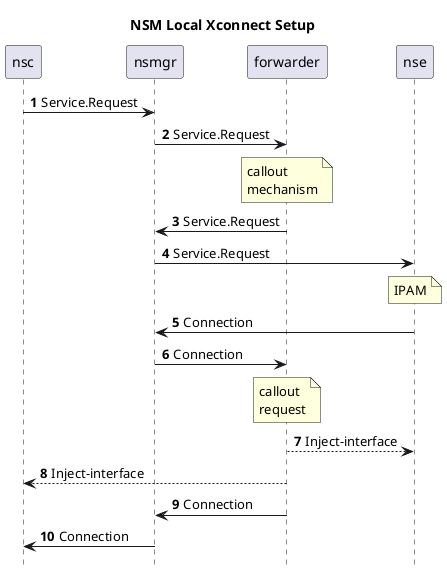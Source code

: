 @startuml
autonumber
hide footbox
title NSM Local Xconnect Setup
participant nsc as NSC order 10
participant "nsmgr" as LN order 20
participant "forwarder" as LF order 30
participant nse as NSE order 40


NSC->LN: Service.Request
LN->LF: Service.Request
note over LF: callout\nmechanism
LF->LN: Service.Request
LN->NSE: Service.Request
note over NSE: IPAM
NSE->LN: Connection
LN->LF: Connection
note over LF: callout\nrequest
LF-->NSE: Inject-interface
LF-->NSC: Inject-interface
LF->LN: Connection
LN->NSC: Connection

@enduml
